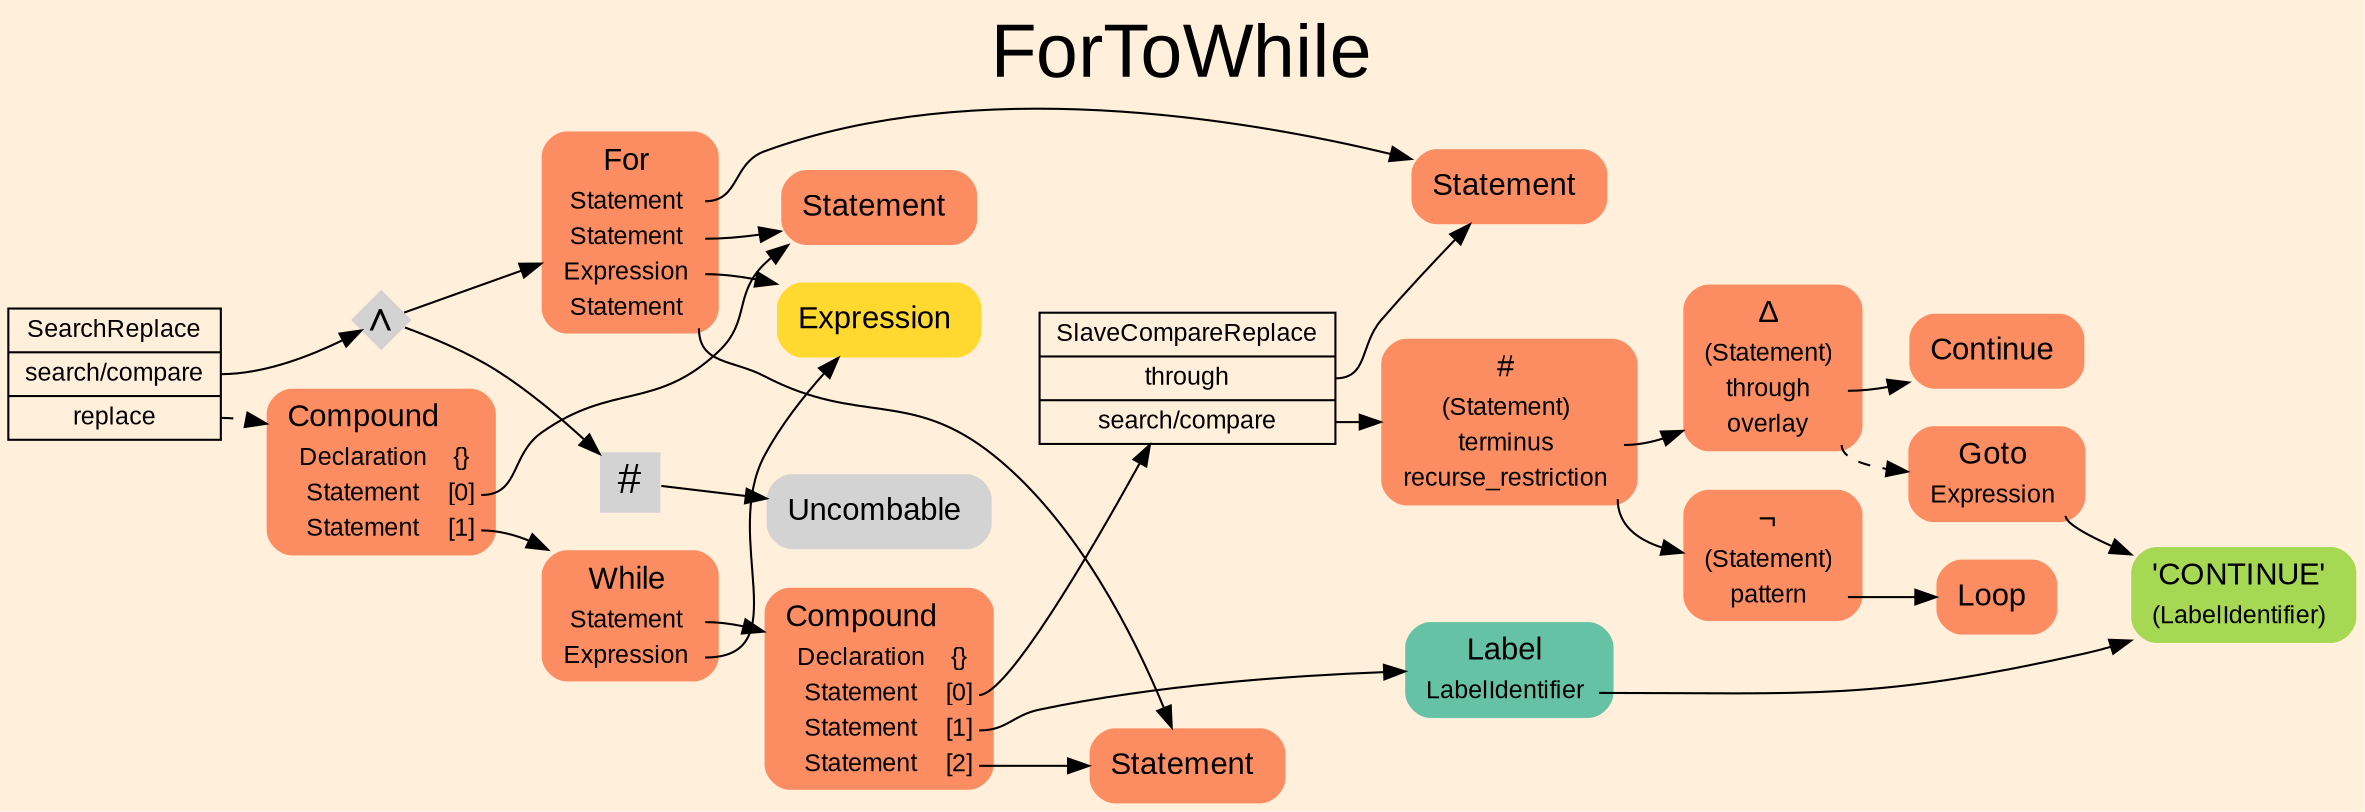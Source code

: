 digraph "ForToWhile" {
label = "ForToWhile"
labelloc = t
fontsize = "36"
graph [
    rankdir = "LR"
    ranksep = 0.3
    bgcolor = antiquewhite1
    color = black
    fontcolor = black
    fontname = "Arial"
];
node [
    fontname = "Arial"
];
edge [
    fontname = "Arial"
];

// -------------------- transformation figure --------------------
"CR#B-4-27" [
    // -------- block CR#B-4-27 ----------
    shape = "record"
    fillcolor = antiquewhite1
    label = "<fixed> SearchReplace | <port0> search/compare | <port1> replace"
    style = "filled"
    fontsize = "12"
    color = black
    fontcolor = black
];

"#B-2-634" [
    // -------- block #B-2-634 ----------
    shape = "diamond"
    label = <∧>
    style = "filled"
    fontsize = "20"
    penwidth = 0.0
    fixedsize = true
    width = 0.4
    height = 0.4
];

"#B-2-616" [
    // -------- block #B-2-616 ----------
    shape = "plaintext"
    fillcolor = "/set28/2"
    label = <<TABLE BORDER="0" CELLBORDER="0" CELLSPACING="0">
     <TR><TD><FONT POINT-SIZE="15.0">For</FONT></TD><TD></TD></TR>
     <TR><TD>Statement</TD><TD PORT="port0"></TD></TR>
     <TR><TD>Statement</TD><TD PORT="port1"></TD></TR>
     <TR><TD>Expression</TD><TD PORT="port2"></TD></TR>
     <TR><TD>Statement</TD><TD PORT="port3"></TD></TR>
    </TABLE>>
    style = "rounded,filled"
    fontsize = "12"
];

"#B-2-617" [
    // -------- block #B-2-617 ----------
    shape = "plaintext"
    fillcolor = "/set28/2"
    label = <<TABLE BORDER="0" CELLBORDER="0" CELLSPACING="0">
     <TR><TD><FONT POINT-SIZE="15.0">Statement</FONT></TD><TD></TD></TR>
    </TABLE>>
    style = "rounded,filled"
    fontsize = "12"
];

"#B-2-619" [
    // -------- block #B-2-619 ----------
    shape = "plaintext"
    fillcolor = "/set28/2"
    label = <<TABLE BORDER="0" CELLBORDER="0" CELLSPACING="0">
     <TR><TD><FONT POINT-SIZE="15.0">Statement</FONT></TD><TD></TD></TR>
    </TABLE>>
    style = "rounded,filled"
    fontsize = "12"
];

"#B-2-620" [
    // -------- block #B-2-620 ----------
    shape = "plaintext"
    fillcolor = "/set28/6"
    label = <<TABLE BORDER="0" CELLBORDER="0" CELLSPACING="0">
     <TR><TD><FONT POINT-SIZE="15.0">Expression</FONT></TD><TD></TD></TR>
    </TABLE>>
    style = "rounded,filled"
    fontsize = "12"
];

"#B-2-618" [
    // -------- block #B-2-618 ----------
    shape = "plaintext"
    fillcolor = "/set28/2"
    label = <<TABLE BORDER="0" CELLBORDER="0" CELLSPACING="0">
     <TR><TD><FONT POINT-SIZE="15.0">Statement</FONT></TD><TD></TD></TR>
    </TABLE>>
    style = "rounded,filled"
    fontsize = "12"
];

"#B-2-635" [
    // -------- block #B-2-635 ----------
    shape = "square"
    label = <#>
    style = "filled"
    fontsize = "20"
    penwidth = 0.0
    fixedsize = true
    width = 0.4
    height = 0.4
];

"#B-2-636" [
    // -------- block #B-2-636 ----------
    shape = "plaintext"
    label = <<TABLE BORDER="0" CELLBORDER="0" CELLSPACING="0">
     <TR><TD><FONT POINT-SIZE="15.0">Uncombable</FONT></TD><TD></TD></TR>
    </TABLE>>
    style = "rounded,filled"
    fontsize = "12"
];

"#B-2-622" [
    // -------- block #B-2-622 ----------
    shape = "plaintext"
    fillcolor = "/set28/2"
    label = <<TABLE BORDER="0" CELLBORDER="0" CELLSPACING="0">
     <TR><TD><FONT POINT-SIZE="15.0">Compound</FONT></TD><TD></TD></TR>
     <TR><TD>Declaration</TD><TD PORT="port0">{}</TD></TR>
     <TR><TD>Statement</TD><TD PORT="port1">[0]</TD></TR>
     <TR><TD>Statement</TD><TD PORT="port2">[1]</TD></TR>
    </TABLE>>
    style = "rounded,filled"
    fontsize = "12"
];

"#B-2-621" [
    // -------- block #B-2-621 ----------
    shape = "plaintext"
    fillcolor = "/set28/2"
    label = <<TABLE BORDER="0" CELLBORDER="0" CELLSPACING="0">
     <TR><TD><FONT POINT-SIZE="15.0">While</FONT></TD><TD></TD></TR>
     <TR><TD>Statement</TD><TD PORT="port0"></TD></TR>
     <TR><TD>Expression</TD><TD PORT="port1"></TD></TR>
    </TABLE>>
    style = "rounded,filled"
    fontsize = "12"
];

"#B-2-623" [
    // -------- block #B-2-623 ----------
    shape = "plaintext"
    fillcolor = "/set28/2"
    label = <<TABLE BORDER="0" CELLBORDER="0" CELLSPACING="0">
     <TR><TD><FONT POINT-SIZE="15.0">Compound</FONT></TD><TD></TD></TR>
     <TR><TD>Declaration</TD><TD PORT="port0">{}</TD></TR>
     <TR><TD>Statement</TD><TD PORT="port1">[0]</TD></TR>
     <TR><TD>Statement</TD><TD PORT="port2">[1]</TD></TR>
     <TR><TD>Statement</TD><TD PORT="port3">[2]</TD></TR>
    </TABLE>>
    style = "rounded,filled"
    fontsize = "12"
];

"#B-2-633" [
    // -------- block #B-2-633 ----------
    shape = "record"
    fillcolor = antiquewhite1
    label = "<fixed> SlaveCompareReplace | <port0> through | <port1> search/compare"
    style = "filled"
    fontsize = "12"
    color = black
    fontcolor = black
];

"#B-2-624" [
    // -------- block #B-2-624 ----------
    shape = "plaintext"
    fillcolor = "/set28/2"
    label = <<TABLE BORDER="0" CELLBORDER="0" CELLSPACING="0">
     <TR><TD><FONT POINT-SIZE="15.0">#</FONT></TD><TD></TD></TR>
     <TR><TD>(Statement)</TD><TD PORT="port0"></TD></TR>
     <TR><TD>terminus</TD><TD PORT="port1"></TD></TR>
     <TR><TD>recurse_restriction</TD><TD PORT="port2"></TD></TR>
    </TABLE>>
    style = "rounded,filled"
    fontsize = "12"
];

"#B-2-625" [
    // -------- block #B-2-625 ----------
    shape = "plaintext"
    fillcolor = "/set28/2"
    label = <<TABLE BORDER="0" CELLBORDER="0" CELLSPACING="0">
     <TR><TD><FONT POINT-SIZE="15.0">Δ</FONT></TD><TD></TD></TR>
     <TR><TD>(Statement)</TD><TD PORT="port0"></TD></TR>
     <TR><TD>through</TD><TD PORT="port1"></TD></TR>
     <TR><TD>overlay</TD><TD PORT="port2"></TD></TR>
    </TABLE>>
    style = "rounded,filled"
    fontsize = "12"
];

"#B-2-628" [
    // -------- block #B-2-628 ----------
    shape = "plaintext"
    fillcolor = "/set28/2"
    label = <<TABLE BORDER="0" CELLBORDER="0" CELLSPACING="0">
     <TR><TD><FONT POINT-SIZE="15.0">Continue</FONT></TD><TD></TD></TR>
    </TABLE>>
    style = "rounded,filled"
    fontsize = "12"
];

"#B-2-632" [
    // -------- block #B-2-632 ----------
    shape = "plaintext"
    fillcolor = "/set28/2"
    label = <<TABLE BORDER="0" CELLBORDER="0" CELLSPACING="0">
     <TR><TD><FONT POINT-SIZE="15.0">Goto</FONT></TD><TD></TD></TR>
     <TR><TD>Expression</TD><TD PORT="port0"></TD></TR>
    </TABLE>>
    style = "rounded,filled"
    fontsize = "12"
];

"#B-2-630" [
    // -------- block #B-2-630 ----------
    shape = "plaintext"
    fillcolor = "/set28/5"
    label = <<TABLE BORDER="0" CELLBORDER="0" CELLSPACING="0">
     <TR><TD><FONT POINT-SIZE="15.0">'CONTINUE'</FONT></TD><TD></TD></TR>
     <TR><TD>(LabelIdentifier)</TD><TD PORT="port0"></TD></TR>
    </TABLE>>
    style = "rounded,filled"
    fontsize = "12"
];

"#B-2-626" [
    // -------- block #B-2-626 ----------
    shape = "plaintext"
    fillcolor = "/set28/2"
    label = <<TABLE BORDER="0" CELLBORDER="0" CELLSPACING="0">
     <TR><TD><FONT POINT-SIZE="15.0">¬</FONT></TD><TD></TD></TR>
     <TR><TD>(Statement)</TD><TD PORT="port0"></TD></TR>
     <TR><TD>pattern</TD><TD PORT="port1"></TD></TR>
    </TABLE>>
    style = "rounded,filled"
    fontsize = "12"
];

"#B-2-627" [
    // -------- block #B-2-627 ----------
    shape = "plaintext"
    fillcolor = "/set28/2"
    label = <<TABLE BORDER="0" CELLBORDER="0" CELLSPACING="0">
     <TR><TD><FONT POINT-SIZE="15.0">Loop</FONT></TD><TD></TD></TR>
    </TABLE>>
    style = "rounded,filled"
    fontsize = "12"
];

"#B-2-631" [
    // -------- block #B-2-631 ----------
    shape = "plaintext"
    fillcolor = "/set28/1"
    label = <<TABLE BORDER="0" CELLBORDER="0" CELLSPACING="0">
     <TR><TD><FONT POINT-SIZE="15.0">Label</FONT></TD><TD></TD></TR>
     <TR><TD>LabelIdentifier</TD><TD PORT="port0"></TD></TR>
    </TABLE>>
    style = "rounded,filled"
    fontsize = "12"
];

"CR#B-4-27":port0 -> "#B-2-634" [
    color = black
    fontcolor = black
];

"CR#B-4-27":port1 -> "#B-2-622" [
    style="dashed"
    color = black
    fontcolor = black
];

"#B-2-634" -> "#B-2-616" [
    color = black
    fontcolor = black
];

"#B-2-634" -> "#B-2-635" [
    color = black
    fontcolor = black
];

"#B-2-616":port0 -> "#B-2-617" [
    color = black
    fontcolor = black
];

"#B-2-616":port1 -> "#B-2-619" [
    color = black
    fontcolor = black
];

"#B-2-616":port2 -> "#B-2-620" [
    color = black
    fontcolor = black
];

"#B-2-616":port3 -> "#B-2-618" [
    color = black
    fontcolor = black
];

"#B-2-635" -> "#B-2-636" [
    color = black
    fontcolor = black
];

"#B-2-622":port1 -> "#B-2-619" [
    color = black
    fontcolor = black
];

"#B-2-622":port2 -> "#B-2-621" [
    color = black
    fontcolor = black
];

"#B-2-621":port0 -> "#B-2-623" [
    color = black
    fontcolor = black
];

"#B-2-621":port1 -> "#B-2-620" [
    color = black
    fontcolor = black
];

"#B-2-623":port1 -> "#B-2-633" [
    color = black
    fontcolor = black
];

"#B-2-623":port2 -> "#B-2-631" [
    color = black
    fontcolor = black
];

"#B-2-623":port3 -> "#B-2-618" [
    color = black
    fontcolor = black
];

"#B-2-633":port0 -> "#B-2-617" [
    color = black
    fontcolor = black
];

"#B-2-633":port1 -> "#B-2-624" [
    color = black
    fontcolor = black
];

"#B-2-624":port1 -> "#B-2-625" [
    color = black
    fontcolor = black
];

"#B-2-624":port2 -> "#B-2-626" [
    color = black
    fontcolor = black
];

"#B-2-625":port1 -> "#B-2-628" [
    color = black
    fontcolor = black
];

"#B-2-625":port2 -> "#B-2-632" [
    style="dashed"
    color = black
    fontcolor = black
];

"#B-2-632":port0 -> "#B-2-630" [
    color = black
    fontcolor = black
];

"#B-2-626":port1 -> "#B-2-627" [
    color = black
    fontcolor = black
];

"#B-2-631":port0 -> "#B-2-630" [
    color = black
    fontcolor = black
];


}
